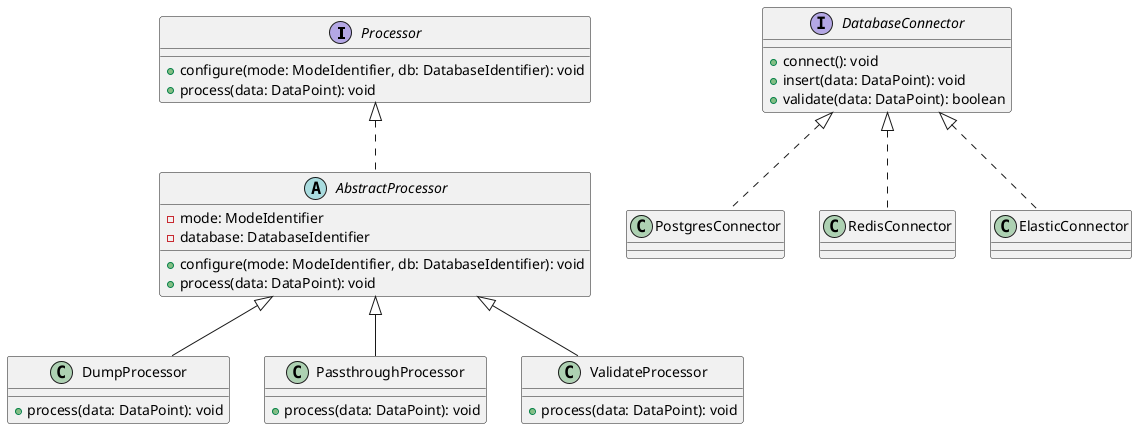 @startuml
interface Processor {
    + configure(mode: ModeIdentifier, db: DatabaseIdentifier): void
    + process(data: DataPoint): void
}

abstract class AbstractProcessor {
    - mode: ModeIdentifier
    - database: DatabaseIdentifier
    + configure(mode: ModeIdentifier, db: DatabaseIdentifier): void
    + process(data: DataPoint): void
}

class DumpProcessor {
    + process(data: DataPoint): void
}

class PassthroughProcessor {
    + process(data: DataPoint): void
}

class ValidateProcessor {
    + process(data: DataPoint): void
}

Processor <|.. AbstractProcessor
AbstractProcessor <|-- DumpProcessor
AbstractProcessor <|-- PassthroughProcessor
AbstractProcessor <|-- ValidateProcessor

interface DatabaseConnector {
    + connect(): void
    + insert(data: DataPoint): void
    + validate(data: DataPoint): boolean
}

class PostgresConnector
class RedisConnector
class ElasticConnector

DatabaseConnector <|.. PostgresConnector
DatabaseConnector <|.. RedisConnector
DatabaseConnector <|.. ElasticConnector
@enduml
